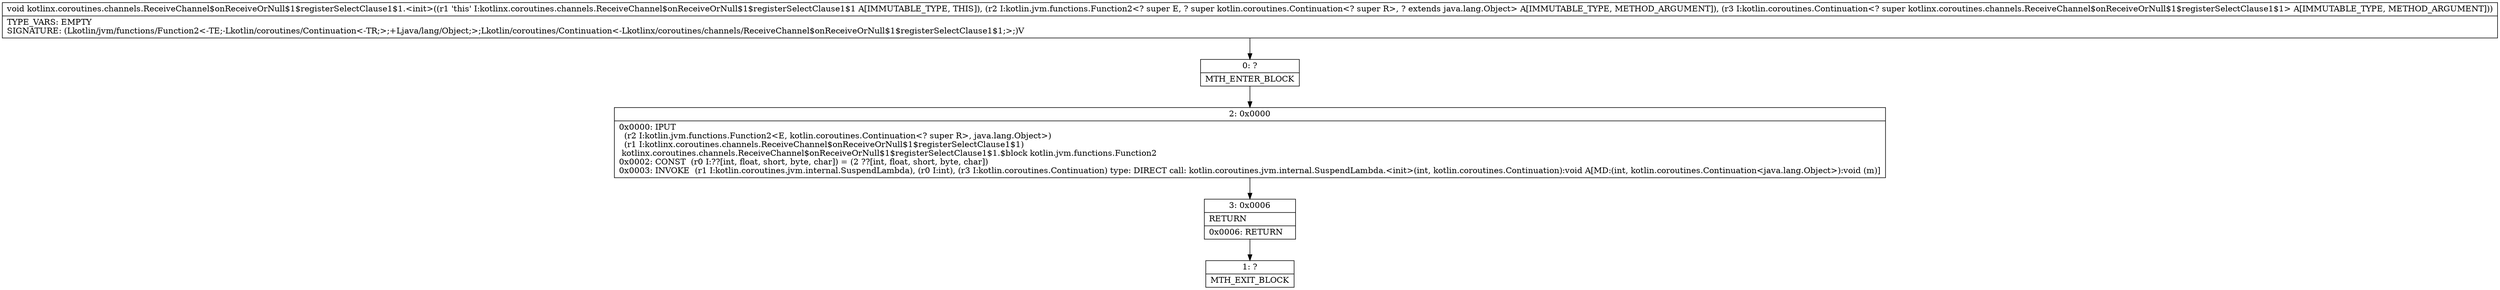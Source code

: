 digraph "CFG forkotlinx.coroutines.channels.ReceiveChannel$onReceiveOrNull$1$registerSelectClause1$1.\<init\>(Lkotlin\/jvm\/functions\/Function2;Lkotlin\/coroutines\/Continuation;)V" {
Node_0 [shape=record,label="{0\:\ ?|MTH_ENTER_BLOCK\l}"];
Node_2 [shape=record,label="{2\:\ 0x0000|0x0000: IPUT  \l  (r2 I:kotlin.jvm.functions.Function2\<E, kotlin.coroutines.Continuation\<? super R\>, java.lang.Object\>)\l  (r1 I:kotlinx.coroutines.channels.ReceiveChannel$onReceiveOrNull$1$registerSelectClause1$1)\l kotlinx.coroutines.channels.ReceiveChannel$onReceiveOrNull$1$registerSelectClause1$1.$block kotlin.jvm.functions.Function2 \l0x0002: CONST  (r0 I:??[int, float, short, byte, char]) = (2 ??[int, float, short, byte, char]) \l0x0003: INVOKE  (r1 I:kotlin.coroutines.jvm.internal.SuspendLambda), (r0 I:int), (r3 I:kotlin.coroutines.Continuation) type: DIRECT call: kotlin.coroutines.jvm.internal.SuspendLambda.\<init\>(int, kotlin.coroutines.Continuation):void A[MD:(int, kotlin.coroutines.Continuation\<java.lang.Object\>):void (m)]\l}"];
Node_3 [shape=record,label="{3\:\ 0x0006|RETURN\l|0x0006: RETURN   \l}"];
Node_1 [shape=record,label="{1\:\ ?|MTH_EXIT_BLOCK\l}"];
MethodNode[shape=record,label="{void kotlinx.coroutines.channels.ReceiveChannel$onReceiveOrNull$1$registerSelectClause1$1.\<init\>((r1 'this' I:kotlinx.coroutines.channels.ReceiveChannel$onReceiveOrNull$1$registerSelectClause1$1 A[IMMUTABLE_TYPE, THIS]), (r2 I:kotlin.jvm.functions.Function2\<? super E, ? super kotlin.coroutines.Continuation\<? super R\>, ? extends java.lang.Object\> A[IMMUTABLE_TYPE, METHOD_ARGUMENT]), (r3 I:kotlin.coroutines.Continuation\<? super kotlinx.coroutines.channels.ReceiveChannel$onReceiveOrNull$1$registerSelectClause1$1\> A[IMMUTABLE_TYPE, METHOD_ARGUMENT]))  | TYPE_VARS: EMPTY\lSIGNATURE: (Lkotlin\/jvm\/functions\/Function2\<\-TE;\-Lkotlin\/coroutines\/Continuation\<\-TR;\>;+Ljava\/lang\/Object;\>;Lkotlin\/coroutines\/Continuation\<\-Lkotlinx\/coroutines\/channels\/ReceiveChannel$onReceiveOrNull$1$registerSelectClause1$1;\>;)V\l}"];
MethodNode -> Node_0;Node_0 -> Node_2;
Node_2 -> Node_3;
Node_3 -> Node_1;
}

